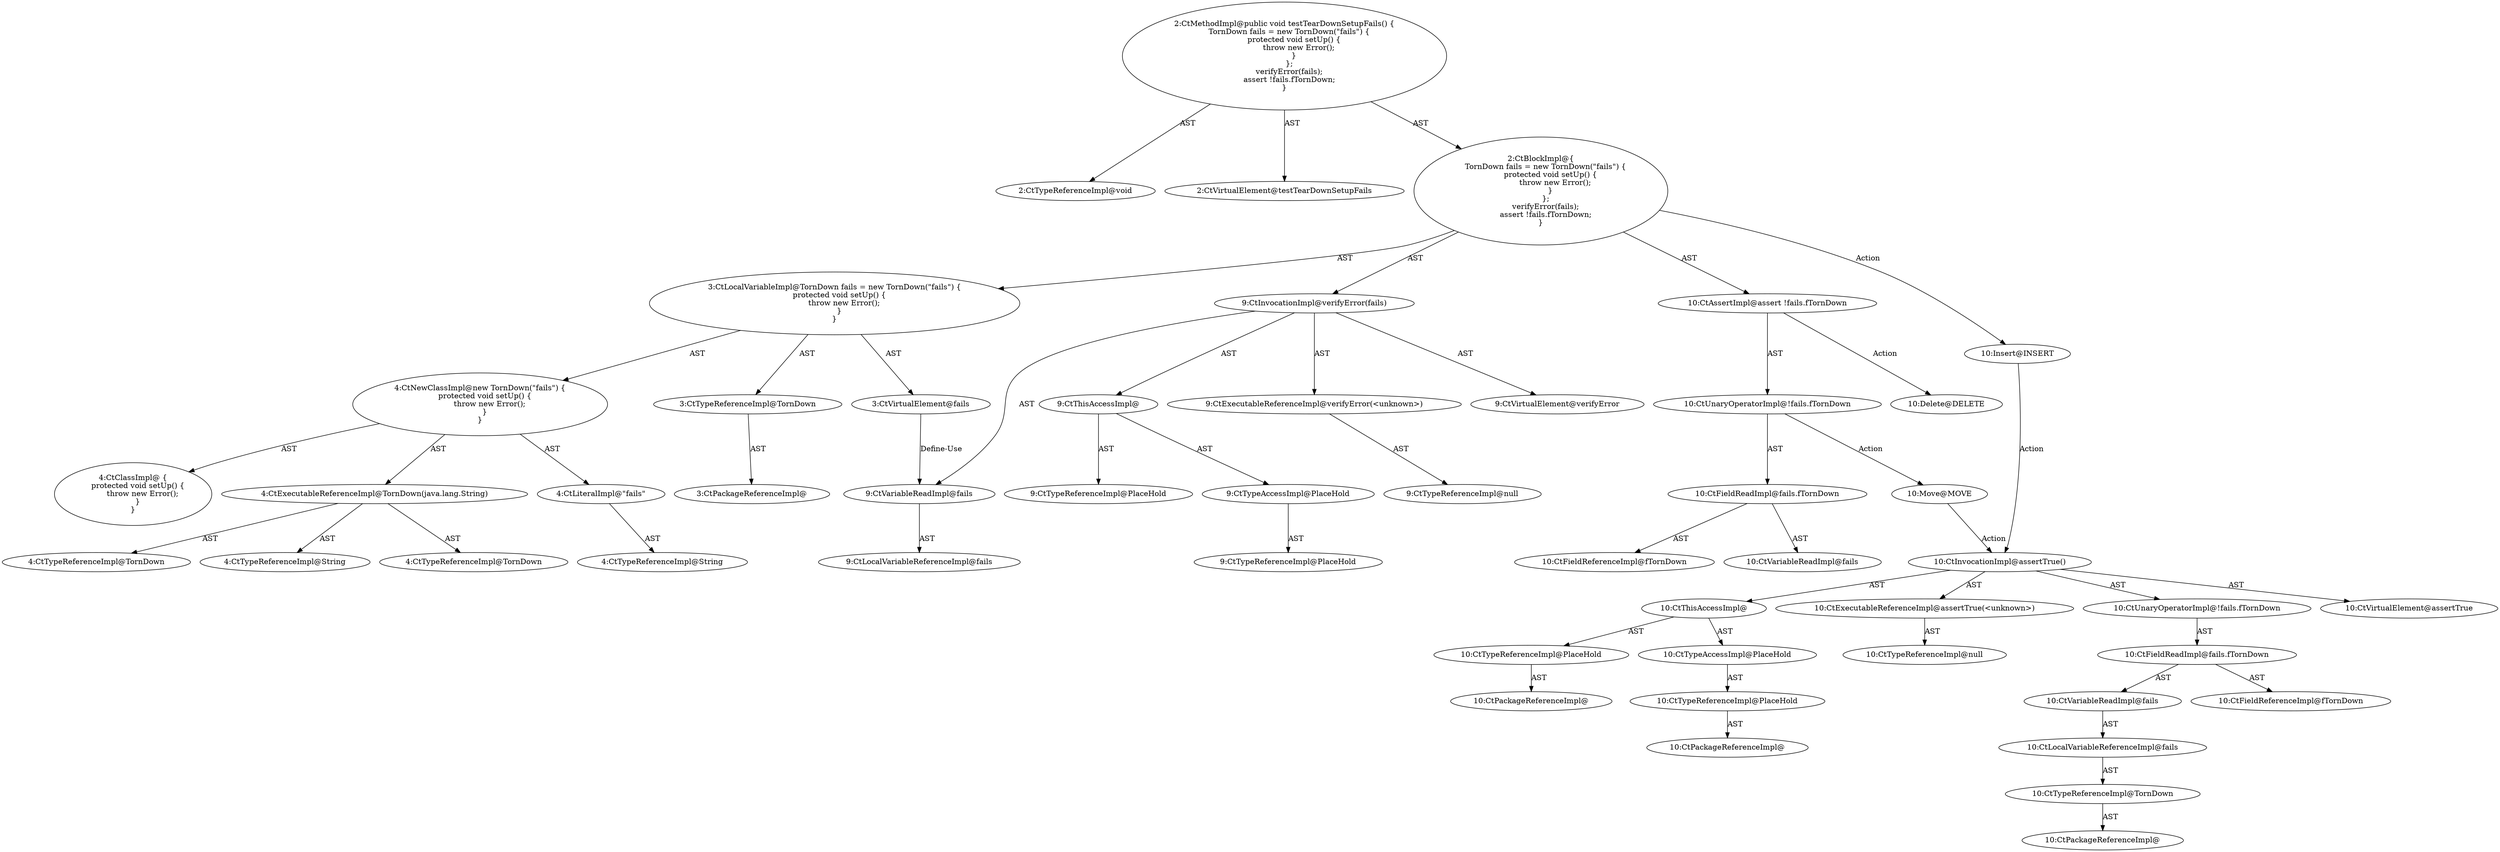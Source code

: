 digraph "testTearDownSetupFails#?" {
0 [label="2:CtTypeReferenceImpl@void" shape=ellipse]
1 [label="2:CtVirtualElement@testTearDownSetupFails" shape=ellipse]
2 [label="3:CtTypeReferenceImpl@TornDown" shape=ellipse]
3 [label="3:CtPackageReferenceImpl@" shape=ellipse]
4 [label="4:CtExecutableReferenceImpl@TornDown(java.lang.String)" shape=ellipse]
5 [label="4:CtTypeReferenceImpl@TornDown" shape=ellipse]
6 [label="4:CtTypeReferenceImpl@TornDown" shape=ellipse]
7 [label="4:CtTypeReferenceImpl@String" shape=ellipse]
8 [label="4:CtLiteralImpl@\"fails\"" shape=ellipse]
9 [label="4:CtTypeReferenceImpl@String" shape=ellipse]
10 [label="4:CtNewClassImpl@new TornDown(\"fails\") \{
    protected void setUp() \{
        throw new Error();
    \}
\}" shape=ellipse]
11 [label="4:CtClassImpl@ \{
    protected void setUp() \{
        throw new Error();
    \}
\}" shape=ellipse]
12 [label="3:CtVirtualElement@fails" shape=ellipse]
13 [label="3:CtLocalVariableImpl@TornDown fails = new TornDown(\"fails\") \{
    protected void setUp() \{
        throw new Error();
    \}
\}" shape=ellipse]
14 [label="9:CtExecutableReferenceImpl@verifyError(<unknown>)" shape=ellipse]
15 [label="9:CtTypeReferenceImpl@null" shape=ellipse]
16 [label="9:CtVirtualElement@verifyError" shape=ellipse]
17 [label="9:CtTypeAccessImpl@PlaceHold" shape=ellipse]
18 [label="9:CtTypeReferenceImpl@PlaceHold" shape=ellipse]
19 [label="9:CtThisAccessImpl@" shape=ellipse]
20 [label="9:CtTypeReferenceImpl@PlaceHold" shape=ellipse]
21 [label="9:CtVariableReadImpl@fails" shape=ellipse]
22 [label="9:CtLocalVariableReferenceImpl@fails" shape=ellipse]
23 [label="9:CtInvocationImpl@verifyError(fails)" shape=ellipse]
24 [label="10:CtFieldReferenceImpl@fTornDown" shape=ellipse]
25 [label="10:CtFieldReadImpl@fails.fTornDown" shape=ellipse]
26 [label="10:CtVariableReadImpl@fails" shape=ellipse]
27 [label="10:CtUnaryOperatorImpl@!fails.fTornDown" shape=ellipse]
28 [label="10:CtAssertImpl@assert !fails.fTornDown" shape=ellipse]
29 [label="2:CtBlockImpl@\{
    TornDown fails = new TornDown(\"fails\") \{
        protected void setUp() \{
            throw new Error();
        \}
    \};
    verifyError(fails);
    assert !fails.fTornDown;
\}" shape=ellipse]
30 [label="2:CtMethodImpl@public void testTearDownSetupFails() \{
    TornDown fails = new TornDown(\"fails\") \{
        protected void setUp() \{
            throw new Error();
        \}
    \};
    verifyError(fails);
    assert !fails.fTornDown;
\}" shape=ellipse]
31 [label="10:Delete@DELETE" shape=ellipse]
32 [label="10:Insert@INSERT" shape=ellipse]
33 [label="10:CtPackageReferenceImpl@" shape=ellipse]
34 [label="10:CtTypeReferenceImpl@PlaceHold" shape=ellipse]
35 [label="10:CtPackageReferenceImpl@" shape=ellipse]
36 [label="10:CtTypeReferenceImpl@PlaceHold" shape=ellipse]
37 [label="10:CtTypeAccessImpl@PlaceHold" shape=ellipse]
38 [label="10:CtThisAccessImpl@" shape=ellipse]
39 [label="10:CtTypeReferenceImpl@null" shape=ellipse]
40 [label="10:CtExecutableReferenceImpl@assertTrue(<unknown>)" shape=ellipse]
41 [label="10:CtPackageReferenceImpl@" shape=ellipse]
42 [label="10:CtTypeReferenceImpl@TornDown" shape=ellipse]
43 [label="10:CtLocalVariableReferenceImpl@fails" shape=ellipse]
44 [label="10:CtVariableReadImpl@fails" shape=ellipse]
45 [label="10:CtFieldReferenceImpl@fTornDown" shape=ellipse]
46 [label="10:CtFieldReadImpl@fails.fTornDown" shape=ellipse]
47 [label="10:CtUnaryOperatorImpl@!fails.fTornDown" shape=ellipse]
48 [label="10:CtInvocationImpl@assertTrue()" shape=ellipse]
49 [label="10:CtVirtualElement@assertTrue" shape=ellipse]
50 [label="10:Move@MOVE" shape=ellipse]
2 -> 3 [label="AST"];
4 -> 5 [label="AST"];
4 -> 6 [label="AST"];
4 -> 7 [label="AST"];
8 -> 9 [label="AST"];
10 -> 4 [label="AST"];
10 -> 8 [label="AST"];
10 -> 11 [label="AST"];
12 -> 21 [label="Define-Use"];
13 -> 12 [label="AST"];
13 -> 2 [label="AST"];
13 -> 10 [label="AST"];
14 -> 15 [label="AST"];
17 -> 18 [label="AST"];
19 -> 20 [label="AST"];
19 -> 17 [label="AST"];
21 -> 22 [label="AST"];
23 -> 16 [label="AST"];
23 -> 19 [label="AST"];
23 -> 14 [label="AST"];
23 -> 21 [label="AST"];
25 -> 26 [label="AST"];
25 -> 24 [label="AST"];
27 -> 25 [label="AST"];
27 -> 50 [label="Action"];
28 -> 27 [label="AST"];
28 -> 31 [label="Action"];
29 -> 13 [label="AST"];
29 -> 23 [label="AST"];
29 -> 28 [label="AST"];
29 -> 32 [label="Action"];
30 -> 1 [label="AST"];
30 -> 0 [label="AST"];
30 -> 29 [label="AST"];
32 -> 48 [label="Action"];
34 -> 33 [label="AST"];
36 -> 35 [label="AST"];
37 -> 36 [label="AST"];
38 -> 34 [label="AST"];
38 -> 37 [label="AST"];
40 -> 39 [label="AST"];
42 -> 41 [label="AST"];
43 -> 42 [label="AST"];
44 -> 43 [label="AST"];
46 -> 44 [label="AST"];
46 -> 45 [label="AST"];
47 -> 46 [label="AST"];
48 -> 49 [label="AST"];
48 -> 38 [label="AST"];
48 -> 40 [label="AST"];
48 -> 47 [label="AST"];
50 -> 48 [label="Action"];
}
